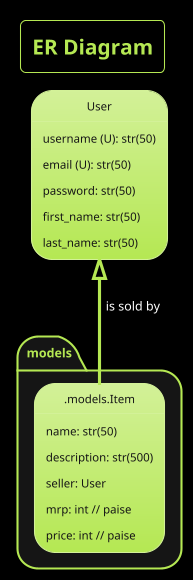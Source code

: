 @startuml 1

    !theme hacker
    skinparam BackgroundColor black
    title "ER Diagram"

    object User {
        username (U): str(50)
        email (U): str(50)
        password: str(50)
        first_name: str(50)
        last_name: str(50)
    }

    object .models.Item {
        name: str(50)
        description: str(500)
        seller: User
        mrp: int // paise
        price: int // paise
    }

    User <|-- .models.Item : is sold by

@enduml

@startuml 2

    !theme hacker
    skinparam BackgroundColor black
    title "Sequence Diagram"

    actor User
    participant urls
    box users
    participant .urls
    participant .views.post
    database .models.User

    == post /users ==
    User        ->   urls        : post /users
    urls        ->  .urls        : post /
    .urls       ->  .views.post  :
    .views.post ->  .models.User : INSERT
    .views.post <-- .models.User : SUCCESS
    User        <-- .views.post  : 201 Created
@enduml

@startuml 3

    !theme hacker
    skinparam BackgroundColor black
    title "Sequence Diagram"

    actor User
    participant urls
    box auths
    participant .urls
    participant .views.post
    end box
    database Session

    == post /users ==
    == post /auths ==
    User        ->  urls        : post /auths
    urls        ->  .urls       : post /
    .urls       ->  .views.post :
    .views.post ->  Session     : INSERT
    .views.post <-- Session     : SUCCESS
    User        <-- .views.post : 200 OK
@enduml

@startuml 4

    !theme hacker
    skinparam BackgroundColor black
    title "Sequence Diagram"

    actor User
    participant urls
    box items
    participant .urls
    participant .views.post
    database .models.Item

    == post /users ==
    == post /auths ==
    == post /items ==
    User        ->  urls         : post /items
    urls        ->  .urls        : post /
    .urls       ->  .views.post  :
    .views.post ->  .models.Item : INSERT
    .views.post <-- .models.Item : SUCCESS
    User        <-- .views.post  : 201 Created
@enduml

@startuml 5

    !theme hacker
    skinparam BackgroundColor black
    title "Sequence Diagram"

    actor User
    participant urls
    box items
    participant .urls
    participant views.get
    participant serializers.ItemSerializer
    database .models.Item

    == post /users ==
    == post /auths ==
    == post /items ==
    == get /items ==
    User      ->  urls                       : get /items
    urls      ->  .urls                      : get /
    .urls     ->  views.get                  :
    views.get ->  .models.Item               : SELECT
    views.get <-- .models.Item               : Items
    views.get ->  serializers.ItemSerializer : Items
    views.get <-- serializers.ItemSerializer : Serialized Items
    User      <-- views.get                  : 200 OK
    User      <-- views.get                  : {items: {id: item, ...}}
@enduml